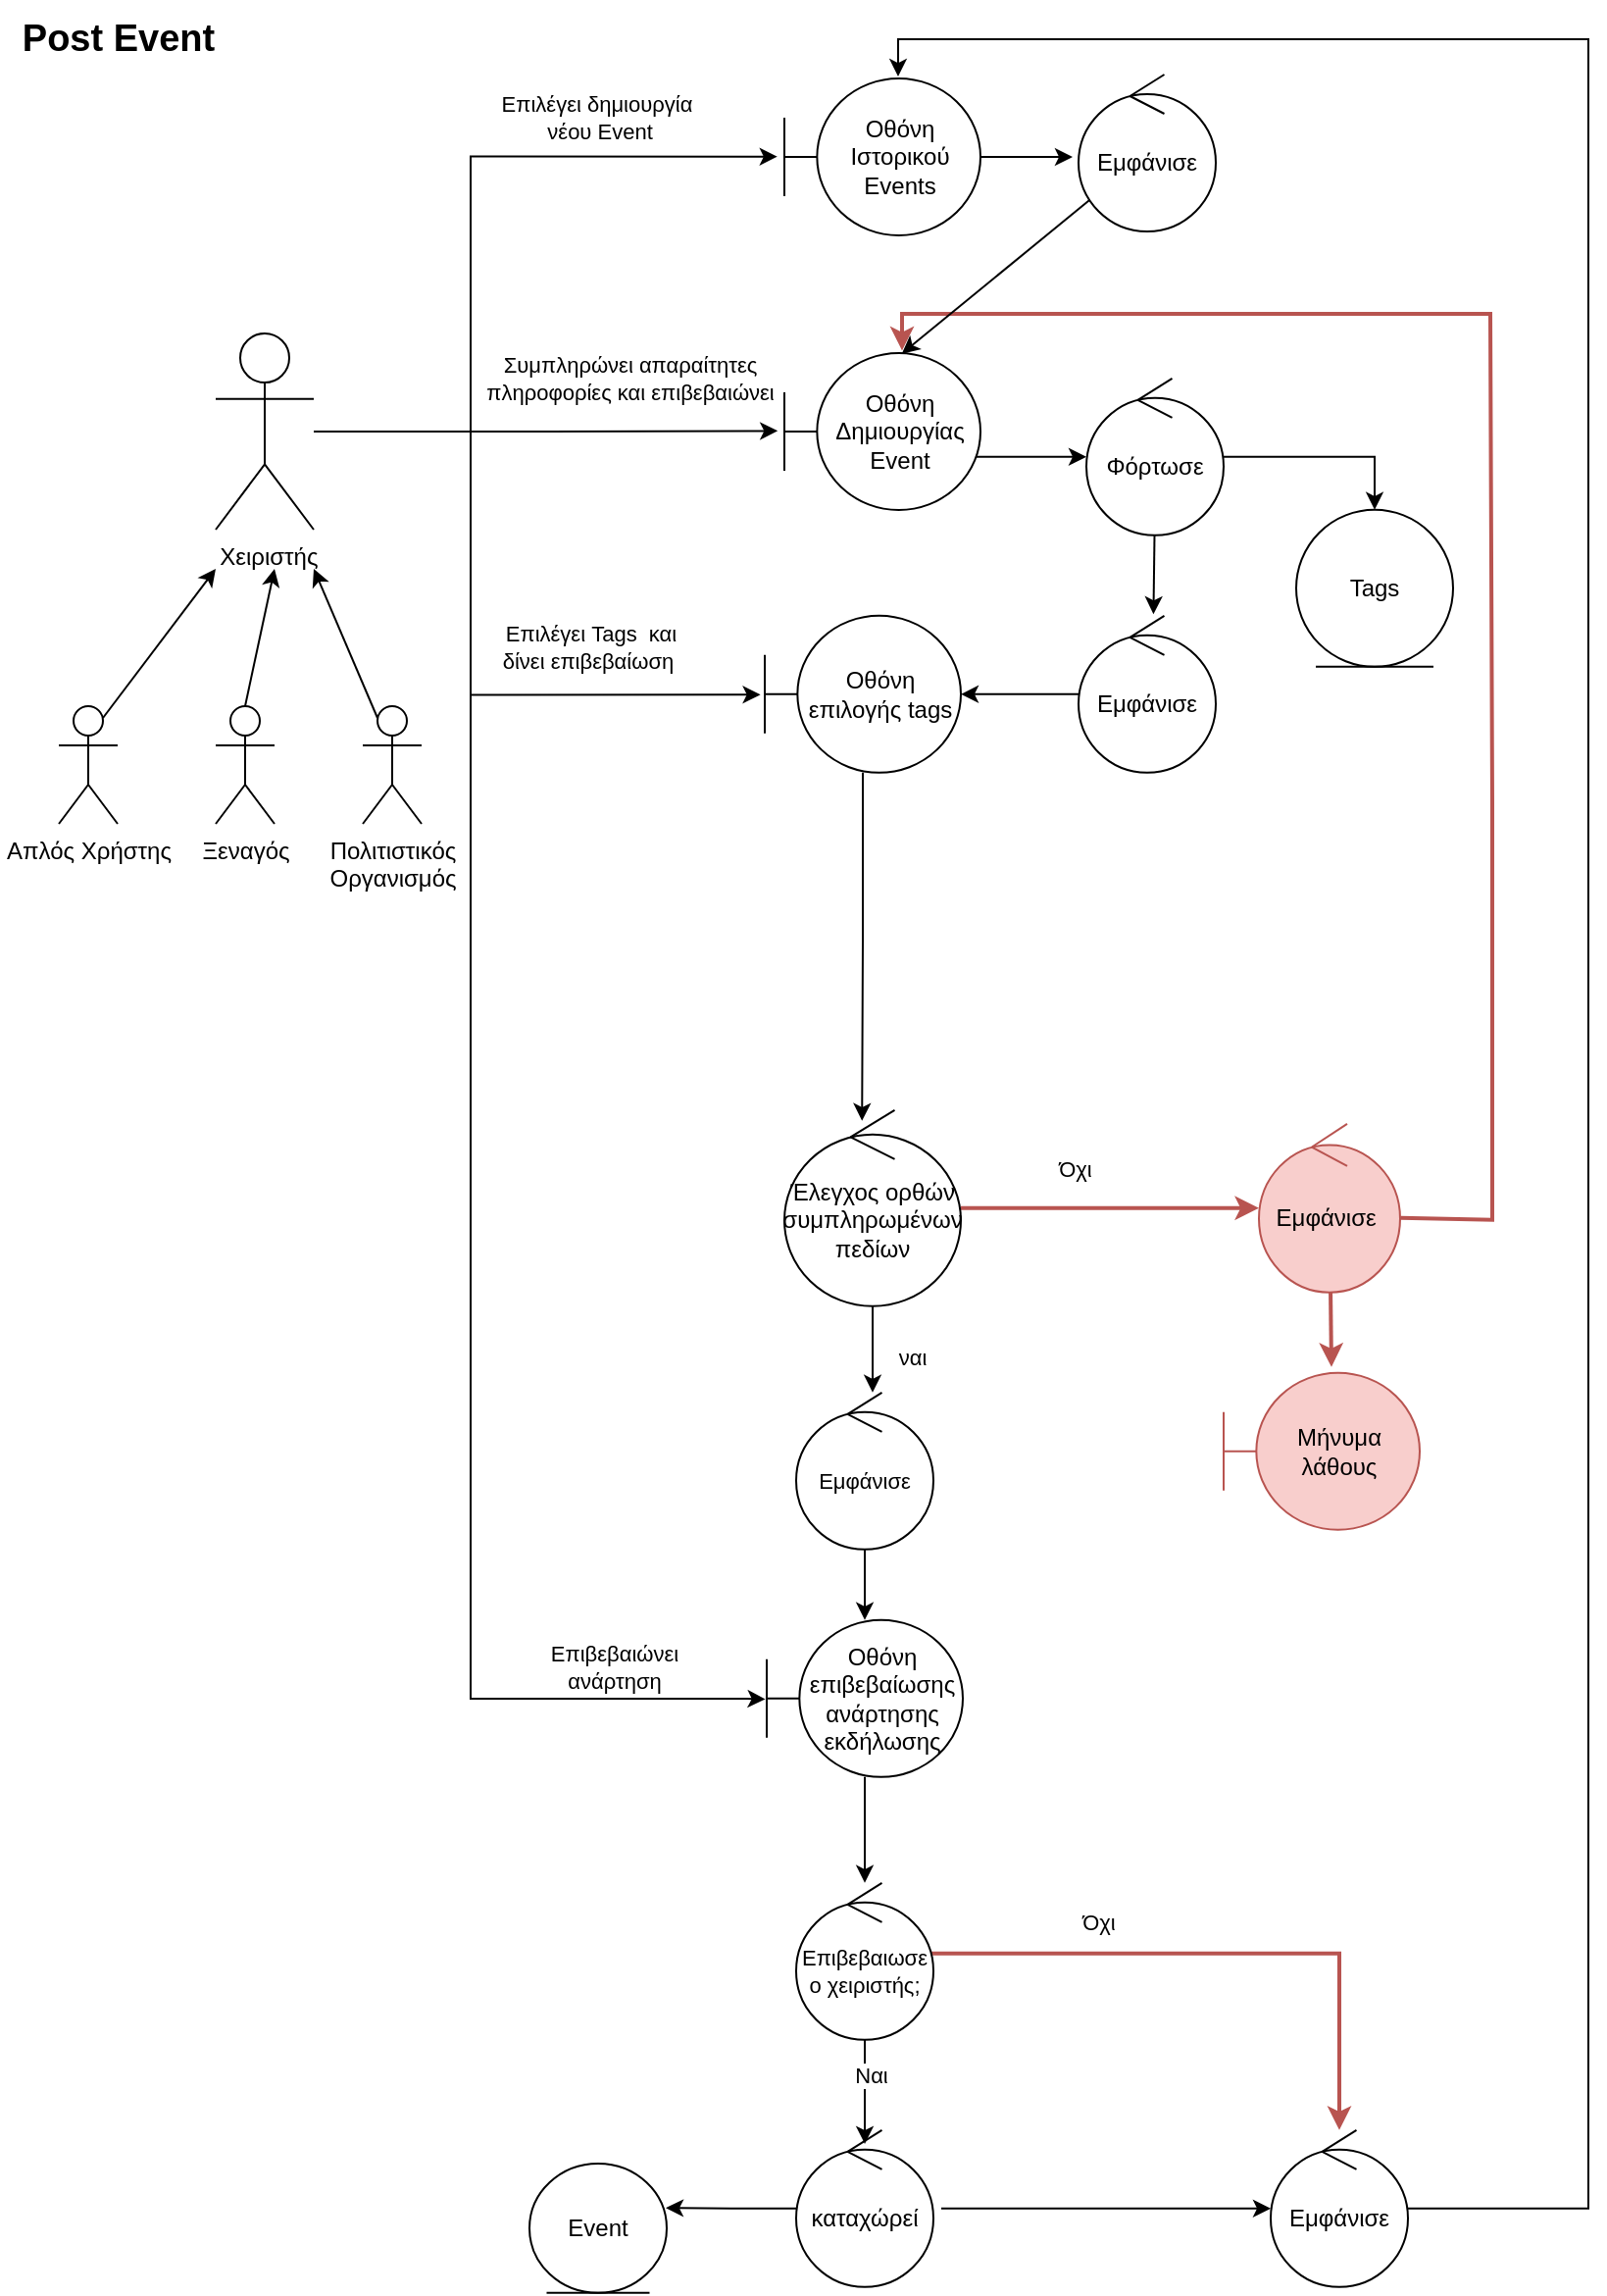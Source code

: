 <mxfile version="21.2.3" type="device" pages="2">
  <diagram name="Page-1" id="zapa7KV8a7RlVslvvhAN">
    <mxGraphModel dx="751" dy="806" grid="1" gridSize="10" guides="1" tooltips="1" connect="1" arrows="1" fold="1" page="1" pageScale="1" pageWidth="827" pageHeight="1169" math="0" shadow="0">
      <root>
        <mxCell id="0" />
        <mxCell id="1" parent="0" />
        <mxCell id="bD8-YBU_n-V9kNYaD_5w-16" style="edgeStyle=orthogonalEdgeStyle;rounded=0;orthogonalLoop=1;jettySize=auto;html=1;entryX=-0.034;entryY=0.496;entryDx=0;entryDy=0;entryPerimeter=0;" parent="1" source="bD8-YBU_n-V9kNYaD_5w-4" target="bD8-YBU_n-V9kNYaD_5w-15" edge="1">
          <mxGeometry relative="1" as="geometry">
            <mxPoint x="380" y="220" as="targetPoint" />
            <Array as="points" />
          </mxGeometry>
        </mxCell>
        <mxCell id="bD8-YBU_n-V9kNYaD_5w-17" value="Συμπληρώνει απαραίτητες &lt;br&gt;πληροφορίες και επιβεβαιώνει" style="edgeLabel;html=1;align=center;verticalAlign=middle;resizable=0;points=[];" parent="bD8-YBU_n-V9kNYaD_5w-16" vertex="1" connectable="0">
          <mxGeometry x="0.136" y="1" relative="1" as="geometry">
            <mxPoint x="27" y="-26" as="offset" />
          </mxGeometry>
        </mxCell>
        <mxCell id="24fiLjjId7h0BQo2Pq5F-14" style="edgeStyle=orthogonalEdgeStyle;rounded=0;orthogonalLoop=1;jettySize=auto;html=1;entryX=-0.036;entryY=0.498;entryDx=0;entryDy=0;entryPerimeter=0;" edge="1" parent="1" source="bD8-YBU_n-V9kNYaD_5w-4" target="24fiLjjId7h0BQo2Pq5F-13">
          <mxGeometry relative="1" as="geometry">
            <Array as="points">
              <mxPoint x="240" y="220" />
              <mxPoint x="240" y="80" />
            </Array>
          </mxGeometry>
        </mxCell>
        <mxCell id="24fiLjjId7h0BQo2Pq5F-17" value="Επιλέγει δημιουργία&lt;br&gt;&amp;nbsp;νέου Event" style="edgeLabel;html=1;align=center;verticalAlign=middle;resizable=0;points=[];" vertex="1" connectable="0" parent="24fiLjjId7h0BQo2Pq5F-14">
          <mxGeometry x="0.373" relative="1" as="geometry">
            <mxPoint x="25" y="-20" as="offset" />
          </mxGeometry>
        </mxCell>
        <mxCell id="24fiLjjId7h0BQo2Pq5F-15" style="edgeStyle=orthogonalEdgeStyle;rounded=0;orthogonalLoop=1;jettySize=auto;html=1;entryX=-0.022;entryY=0.503;entryDx=0;entryDy=0;entryPerimeter=0;" edge="1" parent="1" source="bD8-YBU_n-V9kNYaD_5w-4" target="bD8-YBU_n-V9kNYaD_5w-25">
          <mxGeometry relative="1" as="geometry">
            <Array as="points">
              <mxPoint x="240" y="220" />
              <mxPoint x="240" y="354" />
            </Array>
          </mxGeometry>
        </mxCell>
        <mxCell id="24fiLjjId7h0BQo2Pq5F-16" value="Επιλέγει Tags&amp;nbsp; και &lt;br&gt;δίνει επιβεβαίωση&amp;nbsp;" style="edgeLabel;html=1;align=center;verticalAlign=middle;resizable=0;points=[];" vertex="1" connectable="0" parent="24fiLjjId7h0BQo2Pq5F-15">
          <mxGeometry x="0.396" relative="1" as="geometry">
            <mxPoint x="22" y="-24" as="offset" />
          </mxGeometry>
        </mxCell>
        <mxCell id="24fiLjjId7h0BQo2Pq5F-21" style="edgeStyle=orthogonalEdgeStyle;rounded=0;orthogonalLoop=1;jettySize=auto;html=1;entryX=-0.007;entryY=0.504;entryDx=0;entryDy=0;entryPerimeter=0;" edge="1" parent="1" source="bD8-YBU_n-V9kNYaD_5w-4" target="bD8-YBU_n-V9kNYaD_5w-42">
          <mxGeometry relative="1" as="geometry">
            <mxPoint x="390" y="870" as="targetPoint" />
            <Array as="points">
              <mxPoint x="240" y="220" />
              <mxPoint x="240" y="866" />
              <mxPoint x="380" y="866" />
            </Array>
          </mxGeometry>
        </mxCell>
        <mxCell id="24fiLjjId7h0BQo2Pq5F-22" value="Επιβεβαιώνει&lt;br&gt;ανάρτηση" style="edgeLabel;html=1;align=center;verticalAlign=middle;resizable=0;points=[];" vertex="1" connectable="0" parent="24fiLjjId7h0BQo2Pq5F-21">
          <mxGeometry x="0.805" y="-3" relative="1" as="geometry">
            <mxPoint x="8" y="-19" as="offset" />
          </mxGeometry>
        </mxCell>
        <mxCell id="bD8-YBU_n-V9kNYaD_5w-4" value="&amp;nbsp;Χειριστής " style="shape=umlActor;verticalLabelPosition=bottom;verticalAlign=top;html=1;outlineConnect=0;" parent="1" vertex="1">
          <mxGeometry x="110" y="170" width="50" height="100" as="geometry" />
        </mxCell>
        <mxCell id="bD8-YBU_n-V9kNYaD_5w-11" style="rounded=0;orthogonalLoop=1;jettySize=auto;html=1;exitX=0.75;exitY=0.1;exitDx=0;exitDy=0;exitPerimeter=0;" parent="1" source="bD8-YBU_n-V9kNYaD_5w-8" edge="1">
          <mxGeometry relative="1" as="geometry">
            <mxPoint x="110" y="290" as="targetPoint" />
          </mxGeometry>
        </mxCell>
        <mxCell id="bD8-YBU_n-V9kNYaD_5w-8" value="Απλός Χρήστης" style="shape=umlActor;verticalLabelPosition=bottom;verticalAlign=top;html=1;outlineConnect=0;" parent="1" vertex="1">
          <mxGeometry x="30" y="360" width="30" height="60" as="geometry" />
        </mxCell>
        <mxCell id="bD8-YBU_n-V9kNYaD_5w-12" style="rounded=0;orthogonalLoop=1;jettySize=auto;html=1;exitX=0.5;exitY=0;exitDx=0;exitDy=0;exitPerimeter=0;" parent="1" source="bD8-YBU_n-V9kNYaD_5w-9" edge="1">
          <mxGeometry relative="1" as="geometry">
            <mxPoint x="140" y="290" as="targetPoint" />
            <mxPoint x="150" y="400" as="sourcePoint" />
          </mxGeometry>
        </mxCell>
        <mxCell id="bD8-YBU_n-V9kNYaD_5w-9" value="Ξεναγός" style="shape=umlActor;verticalLabelPosition=bottom;verticalAlign=top;html=1;outlineConnect=0;" parent="1" vertex="1">
          <mxGeometry x="110" y="360" width="30" height="60" as="geometry" />
        </mxCell>
        <mxCell id="bD8-YBU_n-V9kNYaD_5w-13" style="rounded=0;orthogonalLoop=1;jettySize=auto;html=1;exitX=0.25;exitY=0.1;exitDx=0;exitDy=0;exitPerimeter=0;" parent="1" source="bD8-YBU_n-V9kNYaD_5w-10" edge="1">
          <mxGeometry relative="1" as="geometry">
            <mxPoint x="160" y="290" as="targetPoint" />
          </mxGeometry>
        </mxCell>
        <mxCell id="bD8-YBU_n-V9kNYaD_5w-10" value="&lt;div&gt;Πολιτιστικός&lt;/div&gt;&lt;div&gt;Οργανισμός&lt;/div&gt;" style="shape=umlActor;verticalLabelPosition=bottom;verticalAlign=top;html=1;outlineConnect=0;" parent="1" vertex="1">
          <mxGeometry x="185" y="360" width="30" height="60" as="geometry" />
        </mxCell>
        <mxCell id="bD8-YBU_n-V9kNYaD_5w-20" style="rounded=0;orthogonalLoop=1;jettySize=auto;html=1;" parent="1" target="bD8-YBU_n-V9kNYaD_5w-19" edge="1">
          <mxGeometry relative="1" as="geometry">
            <mxPoint x="491" y="232.91" as="sourcePoint" />
          </mxGeometry>
        </mxCell>
        <mxCell id="bD8-YBU_n-V9kNYaD_5w-15" value="Οθόνη Δημιουργίας Event" style="shape=umlBoundary;whiteSpace=wrap;html=1;" parent="1" vertex="1">
          <mxGeometry x="400" y="180" width="100" height="80" as="geometry" />
        </mxCell>
        <mxCell id="bD8-YBU_n-V9kNYaD_5w-22" style="rounded=0;orthogonalLoop=1;jettySize=auto;html=1;entryX=0.546;entryY=-0.01;entryDx=0;entryDy=0;entryPerimeter=0;" parent="1" source="bD8-YBU_n-V9kNYaD_5w-19" target="bD8-YBU_n-V9kNYaD_5w-23" edge="1">
          <mxGeometry relative="1" as="geometry" />
        </mxCell>
        <mxCell id="EJSe9BqPJiRUVrL9kicL-1" style="edgeStyle=orthogonalEdgeStyle;rounded=0;orthogonalLoop=1;jettySize=auto;html=1;entryX=0.5;entryY=0;entryDx=0;entryDy=0;" parent="1" source="bD8-YBU_n-V9kNYaD_5w-19" target="bD8-YBU_n-V9kNYaD_5w-21" edge="1">
          <mxGeometry relative="1" as="geometry" />
        </mxCell>
        <mxCell id="bD8-YBU_n-V9kNYaD_5w-19" value="Φόρτωσε" style="ellipse;shape=umlControl;whiteSpace=wrap;html=1;" parent="1" vertex="1">
          <mxGeometry x="554" y="192.91" width="70" height="80" as="geometry" />
        </mxCell>
        <mxCell id="bD8-YBU_n-V9kNYaD_5w-21" value="Tags" style="ellipse;shape=umlEntity;whiteSpace=wrap;html=1;" parent="1" vertex="1">
          <mxGeometry x="661" y="259.91" width="80" height="80" as="geometry" />
        </mxCell>
        <mxCell id="bD8-YBU_n-V9kNYaD_5w-26" style="edgeStyle=none;shape=connector;rounded=0;orthogonalLoop=1;jettySize=auto;html=1;entryX=1;entryY=0.5;entryDx=0;entryDy=0;entryPerimeter=0;labelBackgroundColor=default;strokeColor=default;fontFamily=Helvetica;fontSize=11;fontColor=default;endArrow=classic;" parent="1" source="bD8-YBU_n-V9kNYaD_5w-23" target="bD8-YBU_n-V9kNYaD_5w-25" edge="1">
          <mxGeometry relative="1" as="geometry" />
        </mxCell>
        <mxCell id="bD8-YBU_n-V9kNYaD_5w-23" value="Εμφάνισε" style="ellipse;shape=umlControl;whiteSpace=wrap;html=1;" parent="1" vertex="1">
          <mxGeometry x="550" y="313.91" width="70" height="80" as="geometry" />
        </mxCell>
        <mxCell id="scwTmx69gwkTnfjNu9Hs-1" style="edgeStyle=orthogonalEdgeStyle;rounded=0;orthogonalLoop=1;jettySize=auto;html=1;entryX=0.44;entryY=0.055;entryDx=0;entryDy=0;entryPerimeter=0;" edge="1" parent="1" source="bD8-YBU_n-V9kNYaD_5w-25" target="bD8-YBU_n-V9kNYaD_5w-30">
          <mxGeometry relative="1" as="geometry" />
        </mxCell>
        <mxCell id="bD8-YBU_n-V9kNYaD_5w-25" value="Οθόνη επιλογής tags" style="shape=umlBoundary;whiteSpace=wrap;html=1;" parent="1" vertex="1">
          <mxGeometry x="390" y="313.91" width="100" height="80" as="geometry" />
        </mxCell>
        <mxCell id="bD8-YBU_n-V9kNYaD_5w-33" style="edgeStyle=none;shape=connector;rounded=0;orthogonalLoop=1;jettySize=auto;html=1;labelBackgroundColor=default;strokeColor=default;fontFamily=Helvetica;fontSize=11;fontColor=default;endArrow=classic;entryX=0.557;entryY=0;entryDx=0;entryDy=0;entryPerimeter=0;" parent="1" source="bD8-YBU_n-V9kNYaD_5w-30" target="bD8-YBU_n-V9kNYaD_5w-41" edge="1">
          <mxGeometry relative="1" as="geometry">
            <mxPoint x="679.609" y="751.009" as="targetPoint" />
          </mxGeometry>
        </mxCell>
        <mxCell id="bD8-YBU_n-V9kNYaD_5w-35" value="ναι" style="edgeLabel;html=1;align=center;verticalAlign=middle;resizable=0;points=[];fontSize=11;fontFamily=Helvetica;fontColor=default;" parent="bD8-YBU_n-V9kNYaD_5w-33" vertex="1" connectable="0">
          <mxGeometry x="-0.429" y="-1" relative="1" as="geometry">
            <mxPoint x="21" y="13" as="offset" />
          </mxGeometry>
        </mxCell>
        <mxCell id="cBhaB2CVJODFtWnFs59b-3" style="rounded=0;orthogonalLoop=1;jettySize=auto;html=1;strokeColor=#b85450;strokeWidth=2;fillColor=#f8cecc;" parent="1" source="bD8-YBU_n-V9kNYaD_5w-30" target="cBhaB2CVJODFtWnFs59b-2" edge="1">
          <mxGeometry relative="1" as="geometry" />
        </mxCell>
        <mxCell id="cBhaB2CVJODFtWnFs59b-4" value="Όχι" style="edgeLabel;html=1;align=center;verticalAlign=middle;resizable=0;points=[];fontSize=11;fontFamily=Helvetica;fontColor=default;" parent="cBhaB2CVJODFtWnFs59b-3" vertex="1" connectable="0">
          <mxGeometry x="-0.24" y="-2" relative="1" as="geometry">
            <mxPoint y="-22" as="offset" />
          </mxGeometry>
        </mxCell>
        <mxCell id="bD8-YBU_n-V9kNYaD_5w-30" value="Έλεγχος ορθών συμπληρωμένων πεδίων" style="ellipse;shape=umlControl;whiteSpace=wrap;html=1;" parent="1" vertex="1">
          <mxGeometry x="400" y="565.91" width="90" height="100" as="geometry" />
        </mxCell>
        <mxCell id="cBhaB2CVJODFtWnFs59b-8" style="edgeStyle=none;shape=connector;rounded=0;orthogonalLoop=1;jettySize=auto;html=1;entryX=0.5;entryY=0.15;entryDx=0;entryDy=0;entryPerimeter=0;labelBackgroundColor=default;strokeColor=#FF0000;fontFamily=Helvetica;fontSize=11;fontColor=default;endArrow=classic;strokeWidth=2;" parent="1" edge="1">
          <mxGeometry relative="1" as="geometry">
            <mxPoint x="646.025" y="499.984" as="sourcePoint" />
          </mxGeometry>
        </mxCell>
        <mxCell id="cBhaB2CVJODFtWnFs59b-9" value="&amp;nbsp;Όχι" style="edgeLabel;html=1;align=center;verticalAlign=middle;resizable=0;points=[];fontSize=11;fontFamily=Helvetica;fontColor=default;" parent="cBhaB2CVJODFtWnFs59b-8" vertex="1" connectable="0">
          <mxGeometry x="-0.342" y="2" relative="1" as="geometry">
            <mxPoint as="offset" />
          </mxGeometry>
        </mxCell>
        <mxCell id="bD8-YBU_n-V9kNYaD_5w-43" style="edgeStyle=none;shape=connector;rounded=0;orthogonalLoop=1;jettySize=auto;html=1;labelBackgroundColor=default;strokeColor=default;fontFamily=Helvetica;fontSize=11;fontColor=default;endArrow=classic;" parent="1" source="bD8-YBU_n-V9kNYaD_5w-41" target="bD8-YBU_n-V9kNYaD_5w-42" edge="1">
          <mxGeometry relative="1" as="geometry" />
        </mxCell>
        <mxCell id="bD8-YBU_n-V9kNYaD_5w-41" value="Εμφάνισε" style="ellipse;shape=umlControl;whiteSpace=wrap;html=1;fontFamily=Helvetica;fontSize=11;fontColor=default;" parent="1" vertex="1">
          <mxGeometry x="406" y="709.91" width="70" height="80" as="geometry" />
        </mxCell>
        <mxCell id="24fiLjjId7h0BQo2Pq5F-3" style="edgeStyle=orthogonalEdgeStyle;rounded=0;orthogonalLoop=1;jettySize=auto;html=1;" edge="1" parent="1" source="bD8-YBU_n-V9kNYaD_5w-42" target="cBhaB2CVJODFtWnFs59b-12">
          <mxGeometry relative="1" as="geometry" />
        </mxCell>
        <mxCell id="bD8-YBU_n-V9kNYaD_5w-42" value="Οθόνη επιβεβαίωσης ανάρτησης εκδήλωσης" style="shape=umlBoundary;whiteSpace=wrap;html=1;" parent="1" vertex="1">
          <mxGeometry x="391" y="825.91" width="100" height="80" as="geometry" />
        </mxCell>
        <mxCell id="bD8-YBU_n-V9kNYaD_5w-49" value="Event" style="ellipse;shape=umlEntity;whiteSpace=wrap;html=1;" parent="1" vertex="1">
          <mxGeometry x="270" y="1103" width="70" height="65.91" as="geometry" />
        </mxCell>
        <mxCell id="6KCDrQtkcGSO_mX3G12f-1" style="edgeStyle=orthogonalEdgeStyle;rounded=0;orthogonalLoop=1;jettySize=auto;html=1;entryX=0.993;entryY=0.343;entryDx=0;entryDy=0;entryPerimeter=0;" edge="1" parent="1" source="bD8-YBU_n-V9kNYaD_5w-51" target="bD8-YBU_n-V9kNYaD_5w-49">
          <mxGeometry relative="1" as="geometry" />
        </mxCell>
        <mxCell id="bD8-YBU_n-V9kNYaD_5w-51" value="καταχώρεί" style="ellipse;shape=umlControl;whiteSpace=wrap;html=1;" parent="1" vertex="1">
          <mxGeometry x="406" y="1085.91" width="70" height="80" as="geometry" />
        </mxCell>
        <mxCell id="24fiLjjId7h0BQo2Pq5F-26" style="edgeStyle=orthogonalEdgeStyle;rounded=0;orthogonalLoop=1;jettySize=auto;html=1;entryX=0.58;entryY=-0.012;entryDx=0;entryDy=0;entryPerimeter=0;" edge="1" parent="1" source="bD8-YBU_n-V9kNYaD_5w-54" target="24fiLjjId7h0BQo2Pq5F-13">
          <mxGeometry relative="1" as="geometry">
            <Array as="points">
              <mxPoint x="810" y="1126" />
              <mxPoint x="810" y="20" />
              <mxPoint x="458" y="20" />
            </Array>
          </mxGeometry>
        </mxCell>
        <mxCell id="bD8-YBU_n-V9kNYaD_5w-54" value="Εμφάνισε" style="ellipse;shape=umlControl;whiteSpace=wrap;html=1;" parent="1" vertex="1">
          <mxGeometry x="648.0" y="1085.91" width="70" height="80" as="geometry" />
        </mxCell>
        <mxCell id="cBhaB2CVJODFtWnFs59b-6" style="edgeStyle=none;shape=connector;rounded=0;orthogonalLoop=1;jettySize=auto;html=1;labelBackgroundColor=default;strokeColor=#b85450;fontFamily=Helvetica;fontSize=11;fontColor=default;endArrow=classic;strokeWidth=2;entryX=0.55;entryY=-0.037;entryDx=0;entryDy=0;entryPerimeter=0;fillColor=#f8cecc;" parent="1" source="cBhaB2CVJODFtWnFs59b-2" target="24fiLjjId7h0BQo2Pq5F-1" edge="1">
          <mxGeometry relative="1" as="geometry">
            <mxPoint x="770" y="735.91" as="targetPoint" />
          </mxGeometry>
        </mxCell>
        <mxCell id="cBhaB2CVJODFtWnFs59b-2" value="Εμφάνισε&amp;nbsp;" style="ellipse;shape=umlControl;whiteSpace=wrap;html=1;fillColor=#f8cecc;strokeColor=#b85450;" parent="1" vertex="1">
          <mxGeometry x="642" y="572.95" width="72" height="85.91" as="geometry" />
        </mxCell>
        <mxCell id="cBhaB2CVJODFtWnFs59b-14" style="edgeStyle=none;shape=connector;rounded=0;orthogonalLoop=1;jettySize=auto;html=1;entryX=0.5;entryY=0.088;entryDx=0;entryDy=0;entryPerimeter=0;labelBackgroundColor=default;strokeColor=default;fontFamily=Helvetica;fontSize=11;fontColor=default;endArrow=classic;" parent="1" source="cBhaB2CVJODFtWnFs59b-12" edge="1">
          <mxGeometry relative="1" as="geometry">
            <mxPoint x="441" y="1092.95" as="targetPoint" />
          </mxGeometry>
        </mxCell>
        <mxCell id="cBhaB2CVJODFtWnFs59b-15" value="Ναι" style="edgeLabel;html=1;align=center;verticalAlign=middle;resizable=0;points=[];fontSize=11;fontFamily=Helvetica;fontColor=default;" parent="cBhaB2CVJODFtWnFs59b-14" vertex="1" connectable="0">
          <mxGeometry x="-0.318" y="2" relative="1" as="geometry">
            <mxPoint x="1" as="offset" />
          </mxGeometry>
        </mxCell>
        <mxCell id="cBhaB2CVJODFtWnFs59b-16" style="edgeStyle=none;shape=connector;rounded=0;orthogonalLoop=1;jettySize=auto;html=1;labelBackgroundColor=default;strokeColor=#b85450;fontFamily=Helvetica;fontSize=11;fontColor=default;endArrow=classic;strokeWidth=2;fillColor=#f8cecc;" parent="1" target="bD8-YBU_n-V9kNYaD_5w-54" edge="1">
          <mxGeometry relative="1" as="geometry">
            <mxPoint x="816" y="1062.75" as="targetPoint" />
            <mxPoint x="467" y="995.91" as="sourcePoint" />
            <Array as="points">
              <mxPoint x="683" y="995.91" />
            </Array>
          </mxGeometry>
        </mxCell>
        <mxCell id="cBhaB2CVJODFtWnFs59b-17" value="Όχι" style="edgeLabel;html=1;align=center;verticalAlign=middle;resizable=0;points=[];fontSize=11;fontFamily=Helvetica;fontColor=default;" parent="cBhaB2CVJODFtWnFs59b-16" vertex="1" connectable="0">
          <mxGeometry x="-0.414" y="-1" relative="1" as="geometry">
            <mxPoint x="3" y="-17" as="offset" />
          </mxGeometry>
        </mxCell>
        <mxCell id="cBhaB2CVJODFtWnFs59b-12" value="Επιβεβαιωσε ο χειριστής;" style="ellipse;shape=umlControl;whiteSpace=wrap;html=1;fontFamily=Helvetica;fontSize=11;fontColor=default;" parent="1" vertex="1">
          <mxGeometry x="406" y="959.91" width="70" height="80" as="geometry" />
        </mxCell>
        <mxCell id="24fiLjjId7h0BQo2Pq5F-1" value="Μήνυμα λάθους" style="shape=umlBoundary;whiteSpace=wrap;html=1;fillColor=#f8cecc;strokeColor=#b85450;" vertex="1" parent="1">
          <mxGeometry x="624" y="699.89" width="100" height="80" as="geometry" />
        </mxCell>
        <mxCell id="24fiLjjId7h0BQo2Pq5F-2" style="edgeStyle=none;shape=connector;rounded=0;orthogonalLoop=1;jettySize=auto;html=1;labelBackgroundColor=default;strokeColor=#b85450;fontFamily=Helvetica;fontSize=11;fontColor=default;endArrow=classic;strokeWidth=2;exitX=1.003;exitY=0.558;exitDx=0;exitDy=0;exitPerimeter=0;entryX=0.6;entryY=-0.016;entryDx=0;entryDy=0;entryPerimeter=0;fillColor=#f8cecc;" edge="1" parent="1" source="cBhaB2CVJODFtWnFs59b-2" target="bD8-YBU_n-V9kNYaD_5w-15">
          <mxGeometry relative="1" as="geometry">
            <mxPoint x="777" y="539.91" as="sourcePoint" />
            <mxPoint x="440" y="169.91" as="targetPoint" />
            <Array as="points">
              <mxPoint x="761" y="621.91" />
              <mxPoint x="761" y="409.91" />
              <mxPoint x="760" y="160" />
              <mxPoint x="550" y="160" />
              <mxPoint x="460" y="160" />
            </Array>
          </mxGeometry>
        </mxCell>
        <mxCell id="24fiLjjId7h0BQo2Pq5F-9" style="edgeStyle=orthogonalEdgeStyle;rounded=0;orthogonalLoop=1;jettySize=auto;html=1;entryX=0;entryY=0.5;entryDx=0;entryDy=0;entryPerimeter=0;exitX=1.057;exitY=0.5;exitDx=0;exitDy=0;exitPerimeter=0;" edge="1" parent="1" source="bD8-YBU_n-V9kNYaD_5w-51" target="bD8-YBU_n-V9kNYaD_5w-54">
          <mxGeometry relative="1" as="geometry">
            <mxPoint x="589" y="1125.91" as="sourcePoint" />
          </mxGeometry>
        </mxCell>
        <mxCell id="24fiLjjId7h0BQo2Pq5F-19" style="edgeStyle=orthogonalEdgeStyle;rounded=0;orthogonalLoop=1;jettySize=auto;html=1;entryX=-0.043;entryY=0.525;entryDx=0;entryDy=0;entryPerimeter=0;" edge="1" parent="1" source="24fiLjjId7h0BQo2Pq5F-13" target="24fiLjjId7h0BQo2Pq5F-18">
          <mxGeometry relative="1" as="geometry" />
        </mxCell>
        <mxCell id="24fiLjjId7h0BQo2Pq5F-13" value="Οθόνη Ιστορικού Events" style="shape=umlBoundary;whiteSpace=wrap;html=1;" vertex="1" parent="1">
          <mxGeometry x="400" y="40" width="100" height="80" as="geometry" />
        </mxCell>
        <mxCell id="24fiLjjId7h0BQo2Pq5F-20" style="rounded=0;orthogonalLoop=1;jettySize=auto;html=1;entryX=0.599;entryY=0.004;entryDx=0;entryDy=0;entryPerimeter=0;strokeWidth=1;" edge="1" parent="1" source="24fiLjjId7h0BQo2Pq5F-18" target="bD8-YBU_n-V9kNYaD_5w-15">
          <mxGeometry relative="1" as="geometry" />
        </mxCell>
        <mxCell id="24fiLjjId7h0BQo2Pq5F-18" value="Εμφάνισε" style="ellipse;shape=umlControl;whiteSpace=wrap;html=1;" vertex="1" parent="1">
          <mxGeometry x="550" y="38" width="70" height="80" as="geometry" />
        </mxCell>
        <mxCell id="24fiLjjId7h0BQo2Pq5F-27" value="&lt;b&gt;&lt;font style=&quot;font-size: 19px;&quot;&gt;Post Event&lt;/font&gt;&lt;/b&gt;" style="text;html=1;align=center;verticalAlign=middle;resizable=0;points=[];autosize=1;strokeColor=none;fillColor=none;" vertex="1" parent="1">
          <mxGeometry width="120" height="40" as="geometry" />
        </mxCell>
      </root>
    </mxGraphModel>
  </diagram>
  <diagram id="7a3dP99Z9bEB40UbDX--" name="Page-2">
    <mxGraphModel dx="751" dy="806" grid="1" gridSize="10" guides="1" tooltips="1" connect="1" arrows="1" fold="1" page="1" pageScale="1" pageWidth="850" pageHeight="1100" math="0" shadow="0">
      <root>
        <mxCell id="0" />
        <mxCell id="1" parent="0" />
        <mxCell id="rW0NodvPI0-UB6yzDcpD-5" style="edgeStyle=orthogonalEdgeStyle;rounded=0;orthogonalLoop=1;jettySize=auto;html=1;entryX=-0.03;entryY=0.475;entryDx=0;entryDy=0;entryPerimeter=0;" edge="1" parent="1">
          <mxGeometry relative="1" as="geometry">
            <mxPoint x="131.61" y="280" as="sourcePoint" />
            <mxPoint x="320.61" y="120" as="targetPoint" />
            <Array as="points">
              <mxPoint x="171.61" y="280" />
              <mxPoint x="171.61" y="120" />
            </Array>
          </mxGeometry>
        </mxCell>
        <mxCell id="rW0NodvPI0-UB6yzDcpD-6" style="edgeStyle=orthogonalEdgeStyle;rounded=0;orthogonalLoop=1;jettySize=auto;html=1;entryX=-0.013;entryY=0.494;entryDx=0;entryDy=0;entryPerimeter=0;" edge="1" parent="1">
          <mxGeometry relative="1" as="geometry">
            <mxPoint x="130.61" y="280" as="sourcePoint" />
            <mxPoint x="321.36" y="249.52" as="targetPoint" />
            <Array as="points">
              <mxPoint x="171.61" y="280" />
              <mxPoint x="171.61" y="250" />
            </Array>
          </mxGeometry>
        </mxCell>
        <mxCell id="rW0NodvPI0-UB6yzDcpD-9" value="Συμπληρώνει &lt;br&gt;απαραίτητες πληροφορίες" style="edgeLabel;html=1;align=center;verticalAlign=middle;resizable=0;points=[];" vertex="1" connectable="0" parent="rW0NodvPI0-UB6yzDcpD-6">
          <mxGeometry x="0.264" y="-1" relative="1" as="geometry">
            <mxPoint x="13" y="14" as="offset" />
          </mxGeometry>
        </mxCell>
        <mxCell id="rW0NodvPI0-UB6yzDcpD-11" style="edgeStyle=orthogonalEdgeStyle;rounded=0;orthogonalLoop=1;jettySize=auto;html=1;entryX=-0.014;entryY=0.507;entryDx=0;entryDy=0;entryPerimeter=0;" edge="1" parent="1">
          <mxGeometry relative="1" as="geometry">
            <mxPoint x="130.61" y="280" as="sourcePoint" />
            <mxPoint x="321.26" y="470.56" as="targetPoint" />
            <Array as="points">
              <mxPoint x="171.61" y="280" />
              <mxPoint x="171.61" y="470" />
              <mxPoint x="321.61" y="470" />
            </Array>
          </mxGeometry>
        </mxCell>
        <mxCell id="rW0NodvPI0-UB6yzDcpD-12" value="Επιλέγει διαθέσιμα&lt;br style=&quot;border-color: var(--border-color); font-size: 12px;&quot;&gt;&lt;span style=&quot;font-size: 12px;&quot;&gt;&amp;nbsp;Tags&lt;/span&gt;" style="edgeLabel;html=1;align=center;verticalAlign=middle;resizable=0;points=[];" vertex="1" connectable="0" parent="rW0NodvPI0-UB6yzDcpD-11">
          <mxGeometry x="0.547" y="-2" relative="1" as="geometry">
            <mxPoint x="-7" y="-19" as="offset" />
          </mxGeometry>
        </mxCell>
        <mxCell id="Sj3-l9j2Qv-C6Wem7DR2-8" style="edgeStyle=orthogonalEdgeStyle;rounded=0;orthogonalLoop=1;jettySize=auto;html=1;entryX=-0.003;entryY=0.492;entryDx=0;entryDy=0;entryPerimeter=0;" edge="1" parent="1">
          <mxGeometry relative="1" as="geometry">
            <mxPoint x="130.61" y="280" as="sourcePoint" />
            <mxPoint x="325.36" y="1059.36" as="targetPoint" />
            <Array as="points">
              <mxPoint x="171.61" y="280" />
              <mxPoint x="171.61" y="1059" />
            </Array>
          </mxGeometry>
        </mxCell>
        <mxCell id="Sj3-l9j2Qv-C6Wem7DR2-9" value="Επιλέγει &lt;br&gt;Template" style="edgeLabel;html=1;align=center;verticalAlign=middle;resizable=0;points=[];" vertex="1" connectable="0" parent="Sj3-l9j2Qv-C6Wem7DR2-8">
          <mxGeometry x="0.846" y="-1" relative="1" as="geometry">
            <mxPoint x="10" y="-20" as="offset" />
          </mxGeometry>
        </mxCell>
        <mxCell id="Sj3-l9j2Qv-C6Wem7DR2-20" style="edgeStyle=orthogonalEdgeStyle;rounded=0;orthogonalLoop=1;jettySize=auto;html=1;entryX=0.005;entryY=0.506;entryDx=0;entryDy=0;entryPerimeter=0;" edge="1" parent="1">
          <mxGeometry relative="1" as="geometry">
            <mxPoint x="134.61" y="280.034" as="sourcePoint" />
            <mxPoint x="332.19" y="1170.48" as="targetPoint" />
            <Array as="points">
              <mxPoint x="172" y="280" />
              <mxPoint x="172" y="1171" />
            </Array>
          </mxGeometry>
        </mxCell>
        <mxCell id="Sj3-l9j2Qv-C6Wem7DR2-21" value="Συμπληρώνει κείμενο,&amp;nbsp;&lt;br&gt;αναρτά πολυμέσα &lt;br&gt;και επιβεβαιώνει την διαδικασία" style="edgeLabel;html=1;align=center;verticalAlign=middle;resizable=0;points=[];" vertex="1" connectable="0" parent="Sj3-l9j2Qv-C6Wem7DR2-20">
          <mxGeometry x="0.803" y="-1" relative="1" as="geometry">
            <mxPoint x="25" y="-21" as="offset" />
          </mxGeometry>
        </mxCell>
        <mxCell id="Sj3-l9j2Qv-C6Wem7DR2-31" style="edgeStyle=orthogonalEdgeStyle;rounded=0;orthogonalLoop=1;jettySize=auto;html=1;entryX=-0.004;entryY=0.522;entryDx=0;entryDy=0;entryPerimeter=0;" edge="1" parent="1" target="VnYjJchZp2fNX4UqdwjW-86">
          <mxGeometry relative="1" as="geometry">
            <mxPoint x="124.61" y="280" as="sourcePoint" />
            <mxPoint x="320.7" y="1481.04" as="targetPoint" />
            <Array as="points">
              <mxPoint x="172" y="280" />
              <mxPoint x="172" y="1482" />
            </Array>
          </mxGeometry>
        </mxCell>
        <mxCell id="Sj3-l9j2Qv-C6Wem7DR2-32" value="Επιλέγει" style="edgeLabel;html=1;align=center;verticalAlign=middle;resizable=0;points=[];" vertex="1" connectable="0" parent="Sj3-l9j2Qv-C6Wem7DR2-31">
          <mxGeometry x="0.862" y="-1" relative="1" as="geometry">
            <mxPoint x="13" y="-12" as="offset" />
          </mxGeometry>
        </mxCell>
        <mxCell id="VnYjJchZp2fNX4UqdwjW-14" value="" style="shape=umlActor;verticalLabelPosition=bottom;verticalAlign=top;html=1;outlineConnect=0;" vertex="1" parent="1">
          <mxGeometry x="82.61" y="230" width="50" height="100" as="geometry" />
        </mxCell>
        <mxCell id="Sj3-l9j2Qv-C6Wem7DR2-17" style="edgeStyle=orthogonalEdgeStyle;rounded=0;orthogonalLoop=1;jettySize=auto;html=1;" edge="1" parent="1" source="VnYjJchZp2fNX4UqdwjW-16" target="VnYjJchZp2fNX4UqdwjW-14">
          <mxGeometry relative="1" as="geometry">
            <Array as="points">
              <mxPoint x="72.61" y="225" />
              <mxPoint x="72.61" y="280" />
            </Array>
          </mxGeometry>
        </mxCell>
        <mxCell id="VnYjJchZp2fNX4UqdwjW-16" value="Ξεναγός" style="shape=umlActor;verticalLabelPosition=bottom;verticalAlign=top;html=1;outlineConnect=0;" vertex="1" parent="1">
          <mxGeometry x="22.61" y="200" width="30" height="49.5" as="geometry" />
        </mxCell>
        <mxCell id="Sj3-l9j2Qv-C6Wem7DR2-18" style="edgeStyle=orthogonalEdgeStyle;rounded=0;orthogonalLoop=1;jettySize=auto;html=1;" edge="1" parent="1" source="VnYjJchZp2fNX4UqdwjW-18" target="VnYjJchZp2fNX4UqdwjW-14">
          <mxGeometry relative="1" as="geometry">
            <Array as="points">
              <mxPoint x="72.61" y="335" />
              <mxPoint x="72.61" y="280" />
            </Array>
          </mxGeometry>
        </mxCell>
        <mxCell id="VnYjJchZp2fNX4UqdwjW-18" value="&lt;div&gt;Πολιτιστικός&lt;/div&gt;&lt;div&gt;Οργανισμός&lt;/div&gt;" style="shape=umlActor;verticalLabelPosition=bottom;verticalAlign=top;html=1;outlineConnect=0;" vertex="1" parent="1">
          <mxGeometry x="22.61" y="310" width="30" height="50" as="geometry" />
        </mxCell>
        <mxCell id="rW0NodvPI0-UB6yzDcpD-7" style="edgeStyle=orthogonalEdgeStyle;rounded=0;orthogonalLoop=1;jettySize=auto;html=1;entryX=-0.002;entryY=0.507;entryDx=0;entryDy=0;entryPerimeter=0;" edge="1" parent="1" source="VnYjJchZp2fNX4UqdwjW-20" target="VnYjJchZp2fNX4UqdwjW-23">
          <mxGeometry relative="1" as="geometry" />
        </mxCell>
        <mxCell id="VnYjJchZp2fNX4UqdwjW-20" value="Οθόνη Δημιουργίας εικονικής ξεναγήσης" style="shape=umlBoundary;whiteSpace=wrap;html=1;" vertex="1" parent="1">
          <mxGeometry x="323.66" y="210" width="100" height="80" as="geometry" />
        </mxCell>
        <mxCell id="VnYjJchZp2fNX4UqdwjW-21" style="rounded=0;orthogonalLoop=1;jettySize=auto;html=1;entryX=0;entryY=0.5;entryDx=0;entryDy=0;" edge="1" parent="1" source="VnYjJchZp2fNX4UqdwjW-23" target="VnYjJchZp2fNX4UqdwjW-24">
          <mxGeometry relative="1" as="geometry">
            <mxPoint x="571.66" y="294" as="targetPoint" />
          </mxGeometry>
        </mxCell>
        <mxCell id="rW0NodvPI0-UB6yzDcpD-14" style="edgeStyle=orthogonalEdgeStyle;rounded=0;orthogonalLoop=1;jettySize=auto;html=1;entryX=0.424;entryY=0.089;entryDx=0;entryDy=0;entryPerimeter=0;" edge="1" parent="1" source="VnYjJchZp2fNX4UqdwjW-23" target="VnYjJchZp2fNX4UqdwjW-26">
          <mxGeometry relative="1" as="geometry" />
        </mxCell>
        <mxCell id="VnYjJchZp2fNX4UqdwjW-23" value="Φόρτωσε" style="ellipse;shape=umlControl;whiteSpace=wrap;html=1;" vertex="1" parent="1">
          <mxGeometry x="473.66" y="210" width="70" height="80" as="geometry" />
        </mxCell>
        <mxCell id="VnYjJchZp2fNX4UqdwjW-24" value="Tags" style="ellipse;shape=umlEntity;whiteSpace=wrap;html=1;" vertex="1" parent="1">
          <mxGeometry x="588.81" y="219.5" width="69.28" height="61" as="geometry" />
        </mxCell>
        <mxCell id="VnYjJchZp2fNX4UqdwjW-25" style="edgeStyle=orthogonalEdgeStyle;rounded=0;orthogonalLoop=1;jettySize=auto;html=1;" edge="1" parent="1" source="VnYjJchZp2fNX4UqdwjW-26" target="VnYjJchZp2fNX4UqdwjW-28">
          <mxGeometry relative="1" as="geometry" />
        </mxCell>
        <mxCell id="VnYjJchZp2fNX4UqdwjW-26" value="Εμφάνισε" style="ellipse;shape=umlControl;whiteSpace=wrap;html=1;" vertex="1" parent="1">
          <mxGeometry x="478.66" y="430" width="70" height="80" as="geometry" />
        </mxCell>
        <mxCell id="i6v8ZcXv0K1cD3QodSbd-4" style="edgeStyle=orthogonalEdgeStyle;rounded=0;orthogonalLoop=1;jettySize=auto;html=1;entryX=0.378;entryY=0.1;entryDx=0;entryDy=0;entryPerimeter=0;" edge="1" parent="1" source="VnYjJchZp2fNX4UqdwjW-28" target="FwTAm6j0BXuWH0WXuKVa-4">
          <mxGeometry relative="1" as="geometry">
            <mxPoint x="373.697" y="549.99" as="targetPoint" />
          </mxGeometry>
        </mxCell>
        <mxCell id="VnYjJchZp2fNX4UqdwjW-28" value="Οθόνη επιλογής tags" style="shape=umlBoundary;whiteSpace=wrap;html=1;" vertex="1" parent="1">
          <mxGeometry x="323.66" y="430" width="100" height="80" as="geometry" />
        </mxCell>
        <mxCell id="VnYjJchZp2fNX4UqdwjW-29" style="edgeStyle=orthogonalEdgeStyle;rounded=0;orthogonalLoop=1;jettySize=auto;html=1;" edge="1" parent="1" source="VnYjJchZp2fNX4UqdwjW-30" target="VnYjJchZp2fNX4UqdwjW-81">
          <mxGeometry relative="1" as="geometry" />
        </mxCell>
        <mxCell id="VnYjJchZp2fNX4UqdwjW-30" value="Οθόνη επιλογής Templates" style="shape=umlBoundary;whiteSpace=wrap;html=1;" vertex="1" parent="1">
          <mxGeometry x="326.66" y="1020" width="100" height="80" as="geometry" />
        </mxCell>
        <mxCell id="VnYjJchZp2fNX4UqdwjW-31" style="edgeStyle=orthogonalEdgeStyle;rounded=0;orthogonalLoop=1;jettySize=auto;html=1;entryX=0.58;entryY=0.025;entryDx=0;entryDy=0;entryPerimeter=0;" edge="1" parent="1" source="VnYjJchZp2fNX4UqdwjW-32" target="VnYjJchZp2fNX4UqdwjW-30">
          <mxGeometry relative="1" as="geometry" />
        </mxCell>
        <mxCell id="VnYjJchZp2fNX4UqdwjW-32" value="Εμφάνισε" style="ellipse;shape=umlControl;whiteSpace=wrap;html=1;" vertex="1" parent="1">
          <mxGeometry x="349.7" y="920" width="70" height="80" as="geometry" />
        </mxCell>
        <mxCell id="Sj3-l9j2Qv-C6Wem7DR2-25" style="edgeStyle=orthogonalEdgeStyle;rounded=0;orthogonalLoop=1;jettySize=auto;html=1;entryX=-0.001;entryY=0.5;entryDx=0;entryDy=0;entryPerimeter=0;" edge="1" parent="1" source="VnYjJchZp2fNX4UqdwjW-48" target="VnYjJchZp2fNX4UqdwjW-59">
          <mxGeometry relative="1" as="geometry" />
        </mxCell>
        <mxCell id="Sj3-l9j2Qv-C6Wem7DR2-26" value="Οχι" style="edgeLabel;html=1;align=center;verticalAlign=middle;resizable=0;points=[];" vertex="1" connectable="0" parent="Sj3-l9j2Qv-C6Wem7DR2-25">
          <mxGeometry x="-0.152" relative="1" as="geometry">
            <mxPoint y="-10" as="offset" />
          </mxGeometry>
        </mxCell>
        <mxCell id="f7n6yNjuAvVl9SJuPKlu-3" style="rounded=0;orthogonalLoop=1;jettySize=auto;html=1;entryX=-0.025;entryY=0.386;entryDx=0;entryDy=0;entryPerimeter=0;" edge="1" parent="1" source="VnYjJchZp2fNX4UqdwjW-48" target="f7n6yNjuAvVl9SJuPKlu-1">
          <mxGeometry relative="1" as="geometry" />
        </mxCell>
        <mxCell id="VnYjJchZp2fNX4UqdwjW-48" value="Μέγεθος πολυμέσων επιτρεπτό ?" style="ellipse;shape=umlControl;whiteSpace=wrap;html=1;" vertex="1" parent="1">
          <mxGeometry x="500.0" y="1250" width="70" height="80" as="geometry" />
        </mxCell>
        <mxCell id="VnYjJchZp2fNX4UqdwjW-58" style="edgeStyle=orthogonalEdgeStyle;rounded=0;orthogonalLoop=1;jettySize=auto;html=1;entryX=1.008;entryY=0.511;entryDx=0;entryDy=0;entryPerimeter=0;fillColor=#f8cecc;strokeColor=#b85450;" edge="1" parent="1" source="VnYjJchZp2fNX4UqdwjW-59" target="pidRuyIrLAa__0Ykbe6G-2">
          <mxGeometry relative="1" as="geometry">
            <mxPoint x="698" y="1190.72" as="targetPoint" />
            <Array as="points">
              <mxPoint x="700" y="611" />
            </Array>
          </mxGeometry>
        </mxCell>
        <mxCell id="Sj3-l9j2Qv-C6Wem7DR2-27" style="rounded=0;orthogonalLoop=1;jettySize=auto;html=1;fillColor=#f8cecc;strokeColor=#b85450;" edge="1" parent="1" source="VnYjJchZp2fNX4UqdwjW-59" target="Sj3-l9j2Qv-C6Wem7DR2-19">
          <mxGeometry relative="1" as="geometry" />
        </mxCell>
        <mxCell id="VnYjJchZp2fNX4UqdwjW-59" value="Εμφάνισε&amp;nbsp;" style="ellipse;shape=umlControl;whiteSpace=wrap;html=1;fillColor=#f8cecc;strokeColor=#b85450;" vertex="1" parent="1">
          <mxGeometry x="660.73" y="1250" width="76" height="80" as="geometry" />
        </mxCell>
        <mxCell id="Sj3-l9j2Qv-C6Wem7DR2-38" style="edgeStyle=orthogonalEdgeStyle;rounded=0;orthogonalLoop=1;jettySize=auto;html=1;entryX=-0.024;entryY=0.5;entryDx=0;entryDy=0;entryPerimeter=0;" edge="1" parent="1" source="VnYjJchZp2fNX4UqdwjW-67" target="VnYjJchZp2fNX4UqdwjW-69">
          <mxGeometry relative="1" as="geometry" />
        </mxCell>
        <mxCell id="Sj3-l9j2Qv-C6Wem7DR2-41" value="Ναι" style="edgeLabel;html=1;align=center;verticalAlign=middle;resizable=0;points=[];" vertex="1" connectable="0" parent="Sj3-l9j2Qv-C6Wem7DR2-38">
          <mxGeometry x="0.601" y="-2" relative="1" as="geometry">
            <mxPoint x="-19" y="-12" as="offset" />
          </mxGeometry>
        </mxCell>
        <mxCell id="Sj3-l9j2Qv-C6Wem7DR2-44" style="edgeStyle=orthogonalEdgeStyle;rounded=0;orthogonalLoop=1;jettySize=auto;html=1;entryX=0.524;entryY=0.996;entryDx=0;entryDy=0;entryPerimeter=0;fillColor=#f8cecc;strokeColor=#b85450;" edge="1" parent="1" source="VnYjJchZp2fNX4UqdwjW-67" target="Sj3-l9j2Qv-C6Wem7DR2-42">
          <mxGeometry relative="1" as="geometry">
            <Array as="points">
              <mxPoint x="380" y="1780" />
              <mxPoint x="780" y="1780" />
            </Array>
          </mxGeometry>
        </mxCell>
        <mxCell id="Sj3-l9j2Qv-C6Wem7DR2-45" value="Οχι" style="edgeLabel;html=1;align=center;verticalAlign=middle;resizable=0;points=[];" vertex="1" connectable="0" parent="Sj3-l9j2Qv-C6Wem7DR2-44">
          <mxGeometry x="-0.85" y="1" relative="1" as="geometry">
            <mxPoint x="9" y="-29" as="offset" />
          </mxGeometry>
        </mxCell>
        <mxCell id="VnYjJchZp2fNX4UqdwjW-67" value="Επιβεβαιωσε ο χειριστής;" style="ellipse;shape=umlControl;whiteSpace=wrap;html=1;fontFamily=Helvetica;fontSize=11;fontColor=default;" vertex="1" parent="1">
          <mxGeometry x="344.7" y="1560" width="70" height="80" as="geometry" />
        </mxCell>
        <mxCell id="VnYjJchZp2fNX4UqdwjW-68" style="edgeStyle=orthogonalEdgeStyle;rounded=0;orthogonalLoop=1;jettySize=auto;html=1;" edge="1" parent="1" source="VnYjJchZp2fNX4UqdwjW-69" target="VnYjJchZp2fNX4UqdwjW-75">
          <mxGeometry relative="1" as="geometry" />
        </mxCell>
        <mxCell id="VnYjJchZp2fNX4UqdwjW-69" value="καταχώρησε" style="ellipse;shape=umlControl;whiteSpace=wrap;html=1;" vertex="1" parent="1">
          <mxGeometry x="471.66" y="1560" width="70" height="80" as="geometry" />
        </mxCell>
        <mxCell id="Sj3-l9j2Qv-C6Wem7DR2-43" style="edgeStyle=orthogonalEdgeStyle;rounded=0;orthogonalLoop=1;jettySize=auto;html=1;exitX=1.015;exitY=0.517;exitDx=0;exitDy=0;exitPerimeter=0;" edge="1" parent="1">
          <mxGeometry relative="1" as="geometry">
            <mxPoint x="542.71" y="1601.36" as="sourcePoint" />
            <mxPoint x="740" y="1601" as="targetPoint" />
            <Array as="points">
              <mxPoint x="642" y="1601" />
              <mxPoint x="745" y="1601" />
            </Array>
          </mxGeometry>
        </mxCell>
        <mxCell id="VnYjJchZp2fNX4UqdwjW-75" value="Εικονική ξενάγηση" style="ellipse;shape=umlEntity;whiteSpace=wrap;html=1;" vertex="1" parent="1">
          <mxGeometry x="466.66" y="1680" width="80" height="80" as="geometry" />
        </mxCell>
        <mxCell id="Sj3-l9j2Qv-C6Wem7DR2-10" style="edgeStyle=orthogonalEdgeStyle;rounded=0;orthogonalLoop=1;jettySize=auto;html=1;" edge="1" parent="1" source="VnYjJchZp2fNX4UqdwjW-81" target="Sj3-l9j2Qv-C6Wem7DR2-5">
          <mxGeometry relative="1" as="geometry">
            <Array as="points">
              <mxPoint x="582.61" y="1060" />
            </Array>
          </mxGeometry>
        </mxCell>
        <mxCell id="Sj3-l9j2Qv-C6Wem7DR2-12" style="edgeStyle=orthogonalEdgeStyle;rounded=0;orthogonalLoop=1;jettySize=auto;html=1;entryX=0.484;entryY=0.031;entryDx=0;entryDy=0;entryPerimeter=0;" edge="1" parent="1" source="VnYjJchZp2fNX4UqdwjW-81" target="Sj3-l9j2Qv-C6Wem7DR2-11">
          <mxGeometry relative="1" as="geometry">
            <mxPoint x="506.66" y="1130" as="targetPoint" />
          </mxGeometry>
        </mxCell>
        <mxCell id="VnYjJchZp2fNX4UqdwjW-81" value="εφάρμοσε" style="ellipse;shape=umlControl;whiteSpace=wrap;html=1;" vertex="1" parent="1">
          <mxGeometry x="471.66" y="1020" width="70" height="80" as="geometry" />
        </mxCell>
        <mxCell id="Sj3-l9j2Qv-C6Wem7DR2-37" style="edgeStyle=orthogonalEdgeStyle;rounded=0;orthogonalLoop=1;jettySize=auto;html=1;" edge="1" parent="1" source="VnYjJchZp2fNX4UqdwjW-86" target="VnYjJchZp2fNX4UqdwjW-67">
          <mxGeometry relative="1" as="geometry" />
        </mxCell>
        <mxCell id="VnYjJchZp2fNX4UqdwjW-86" value="Πεδίο επιβεβαίωσης ανάρτησης" style="shape=umlBoundary;whiteSpace=wrap;html=1;" vertex="1" parent="1">
          <mxGeometry x="329.7" y="1440" width="100" height="80" as="geometry" />
        </mxCell>
        <mxCell id="75kYliIMo5L1Hd-X6o-r-1" value="&lt;b&gt;&lt;font style=&quot;font-size: 19px;&quot;&gt;Post Virtual Tour&lt;/font&gt;&lt;/b&gt;" style="text;html=1;align=center;verticalAlign=middle;resizable=0;points=[];autosize=1;strokeColor=none;fillColor=none;" vertex="1" parent="1">
          <mxGeometry width="170" height="40" as="geometry" />
        </mxCell>
        <mxCell id="rW0NodvPI0-UB6yzDcpD-1" value="Επιλέγει δημιουργία&lt;br&gt;&amp;nbsp;νέας εικονικής &lt;br&gt;ξενάγησης" style="edgeLabel;html=1;align=center;verticalAlign=middle;resizable=0;points=[];" vertex="1" connectable="0" parent="1">
          <mxGeometry x="242.607" y="139.999" as="geometry" />
        </mxCell>
        <mxCell id="rW0NodvPI0-UB6yzDcpD-2" style="edgeStyle=orthogonalEdgeStyle;rounded=0;orthogonalLoop=1;jettySize=auto;html=1;entryX=-0.043;entryY=0.525;entryDx=0;entryDy=0;entryPerimeter=0;" edge="1" parent="1" source="rW0NodvPI0-UB6yzDcpD-3" target="rW0NodvPI0-UB6yzDcpD-4">
          <mxGeometry relative="1" as="geometry" />
        </mxCell>
        <mxCell id="rW0NodvPI0-UB6yzDcpD-3" value="Οθόνη Ιστορικού Events" style="shape=umlBoundary;whiteSpace=wrap;html=1;" vertex="1" parent="1">
          <mxGeometry x="324.61" y="82" width="100" height="80" as="geometry" />
        </mxCell>
        <mxCell id="rW0NodvPI0-UB6yzDcpD-8" style="rounded=0;orthogonalLoop=1;jettySize=auto;html=1;entryX=0.847;entryY=0.093;entryDx=0;entryDy=0;entryPerimeter=0;" edge="1" parent="1" source="rW0NodvPI0-UB6yzDcpD-4" target="VnYjJchZp2fNX4UqdwjW-20">
          <mxGeometry relative="1" as="geometry" />
        </mxCell>
        <mxCell id="rW0NodvPI0-UB6yzDcpD-4" value="Εμφάνισε" style="ellipse;shape=umlControl;whiteSpace=wrap;html=1;" vertex="1" parent="1">
          <mxGeometry x="474.61" y="80" width="70" height="80" as="geometry" />
        </mxCell>
        <mxCell id="FwTAm6j0BXuWH0WXuKVa-2" style="rounded=0;orthogonalLoop=1;jettySize=auto;html=1;strokeColor=#b85450;strokeWidth=2;fillColor=#f8cecc;" edge="1" parent="1" source="FwTAm6j0BXuWH0WXuKVa-4" target="FwTAm6j0BXuWH0WXuKVa-5">
          <mxGeometry relative="1" as="geometry" />
        </mxCell>
        <mxCell id="FwTAm6j0BXuWH0WXuKVa-3" value="Όχι" style="edgeLabel;html=1;align=center;verticalAlign=middle;resizable=0;points=[];fontSize=11;fontFamily=Helvetica;fontColor=default;" vertex="1" connectable="0" parent="FwTAm6j0BXuWH0WXuKVa-2">
          <mxGeometry x="-0.24" y="-2" relative="1" as="geometry">
            <mxPoint y="-22" as="offset" />
          </mxGeometry>
        </mxCell>
        <mxCell id="Sj3-l9j2Qv-C6Wem7DR2-4" style="edgeStyle=orthogonalEdgeStyle;rounded=0;orthogonalLoop=1;jettySize=auto;html=1;entryX=0.493;entryY=0.021;entryDx=0;entryDy=0;entryPerimeter=0;" edge="1" parent="1" source="FwTAm6j0BXuWH0WXuKVa-4" target="Sj3-l9j2Qv-C6Wem7DR2-3">
          <mxGeometry relative="1" as="geometry" />
        </mxCell>
        <mxCell id="FwTAm6j0BXuWH0WXuKVa-4" value="Έλεγχος ορθών συμπληρωμένων πεδίων" style="ellipse;shape=umlControl;whiteSpace=wrap;html=1;" vertex="1" parent="1">
          <mxGeometry x="339.7" y="680" width="90" height="100" as="geometry" />
        </mxCell>
        <mxCell id="pidRuyIrLAa__0Ykbe6G-3" style="edgeStyle=orthogonalEdgeStyle;rounded=0;orthogonalLoop=1;jettySize=auto;html=1;entryX=0.608;entryY=1.033;entryDx=0;entryDy=0;entryPerimeter=0;fillColor=#f8cecc;strokeColor=#b85450;" edge="1" parent="1" source="FwTAm6j0BXuWH0WXuKVa-5" target="pidRuyIrLAa__0Ykbe6G-2">
          <mxGeometry relative="1" as="geometry" />
        </mxCell>
        <mxCell id="FwTAm6j0BXuWH0WXuKVa-5" value="Εμφάνισε&amp;nbsp;" style="ellipse;shape=umlControl;whiteSpace=wrap;html=1;fillColor=#f8cecc;strokeColor=#b85450;" vertex="1" parent="1">
          <mxGeometry x="548.66" y="685" width="72.76" height="90" as="geometry" />
        </mxCell>
        <mxCell id="pidRuyIrLAa__0Ykbe6G-2" value="Μήνυμα λάθους" style="shape=umlBoundary;whiteSpace=wrap;html=1;fillColor=#f8cecc;strokeColor=#b85450;" vertex="1" parent="1">
          <mxGeometry x="524.84" y="570" width="100" height="80" as="geometry" />
        </mxCell>
        <mxCell id="Sj3-l9j2Qv-C6Wem7DR2-1" style="edgeStyle=orthogonalEdgeStyle;rounded=0;orthogonalLoop=1;jettySize=auto;html=1;curved=1;fillColor=#f8cecc;strokeColor=#b85450;strokeWidth=2;entryX=0.897;entryY=0.852;entryDx=0;entryDy=0;entryPerimeter=0;exitX=0.203;exitY=0.208;exitDx=0;exitDy=0;exitPerimeter=0;" edge="1" parent="1" source="FwTAm6j0BXuWH0WXuKVa-5" target="VnYjJchZp2fNX4UqdwjW-20">
          <mxGeometry relative="1" as="geometry">
            <mxPoint x="421.66" y="284" as="targetPoint" />
            <mxPoint x="478.9" y="606" as="sourcePoint" />
            <Array as="points">
              <mxPoint x="563.61" y="690" />
              <mxPoint x="471.61" y="690" />
              <mxPoint x="471.61" y="278" />
            </Array>
          </mxGeometry>
        </mxCell>
        <mxCell id="Sj3-l9j2Qv-C6Wem7DR2-6" style="edgeStyle=orthogonalEdgeStyle;rounded=0;orthogonalLoop=1;jettySize=auto;html=1;entryX=0;entryY=0.5;entryDx=0;entryDy=0;" edge="1" parent="1" source="Sj3-l9j2Qv-C6Wem7DR2-3" target="Sj3-l9j2Qv-C6Wem7DR2-5">
          <mxGeometry relative="1" as="geometry" />
        </mxCell>
        <mxCell id="Sj3-l9j2Qv-C6Wem7DR2-7" style="edgeStyle=orthogonalEdgeStyle;rounded=0;orthogonalLoop=1;jettySize=auto;html=1;entryX=0.549;entryY=-0.029;entryDx=0;entryDy=0;entryPerimeter=0;" edge="1" parent="1">
          <mxGeometry relative="1" as="geometry">
            <mxPoint x="383.7" y="890.0" as="sourcePoint" />
            <mxPoint x="387.13" y="917.68" as="targetPoint" />
          </mxGeometry>
        </mxCell>
        <mxCell id="Sj3-l9j2Qv-C6Wem7DR2-3" value="Φόρτωσε" style="ellipse;shape=umlControl;whiteSpace=wrap;html=1;" vertex="1" parent="1">
          <mxGeometry x="349.7" y="810.0" width="70" height="80" as="geometry" />
        </mxCell>
        <mxCell id="Sj3-l9j2Qv-C6Wem7DR2-5" value="Template" style="ellipse;shape=umlEntity;whiteSpace=wrap;html=1;" vertex="1" parent="1">
          <mxGeometry x="543.66" y="810" width="80" height="80" as="geometry" />
        </mxCell>
        <mxCell id="Sj3-l9j2Qv-C6Wem7DR2-22" style="edgeStyle=orthogonalEdgeStyle;rounded=0;orthogonalLoop=1;jettySize=auto;html=1;entryX=1.002;entryY=0.493;entryDx=0;entryDy=0;entryPerimeter=0;" edge="1" parent="1" source="Sj3-l9j2Qv-C6Wem7DR2-11" target="Sj3-l9j2Qv-C6Wem7DR2-19">
          <mxGeometry relative="1" as="geometry" />
        </mxCell>
        <mxCell id="Sj3-l9j2Qv-C6Wem7DR2-11" value="Εμφάνισε" style="ellipse;shape=umlControl;whiteSpace=wrap;html=1;" vertex="1" parent="1">
          <mxGeometry x="473.66" y="1130" width="70" height="80" as="geometry" />
        </mxCell>
        <mxCell id="Sj3-l9j2Qv-C6Wem7DR2-15" value="&lt;b&gt;Χειριστής&lt;/b&gt;" style="text;html=1;align=center;verticalAlign=middle;resizable=0;points=[];autosize=1;strokeColor=none;fillColor=none;" vertex="1" parent="1">
          <mxGeometry x="67.61" y="189.5" width="80" height="30" as="geometry" />
        </mxCell>
        <mxCell id="Sj3-l9j2Qv-C6Wem7DR2-28" style="edgeStyle=orthogonalEdgeStyle;rounded=0;orthogonalLoop=1;jettySize=auto;html=1;entryX=-0.042;entryY=0.552;entryDx=0;entryDy=0;entryPerimeter=0;" edge="1" parent="1" source="Sj3-l9j2Qv-C6Wem7DR2-19" target="VnYjJchZp2fNX4UqdwjW-48">
          <mxGeometry relative="1" as="geometry">
            <mxPoint x="431.35" y="1294.4" as="targetPoint" />
            <Array as="points">
              <mxPoint x="380" y="1294" />
            </Array>
          </mxGeometry>
        </mxCell>
        <mxCell id="Sj3-l9j2Qv-C6Wem7DR2-19" value="Οθόνη επεξεργασίας εικονικής ξενάγησης" style="shape=umlBoundary;whiteSpace=wrap;html=1;" vertex="1" parent="1">
          <mxGeometry x="329.69" y="1130" width="100" height="80" as="geometry" />
        </mxCell>
        <mxCell id="Sj3-l9j2Qv-C6Wem7DR2-36" style="edgeStyle=orthogonalEdgeStyle;rounded=0;orthogonalLoop=1;jettySize=auto;html=1;entryX=1.005;entryY=0.549;entryDx=0;entryDy=0;entryPerimeter=0;exitX=0.565;exitY=1.011;exitDx=0;exitDy=0;exitPerimeter=0;" edge="1" parent="1" source="Sj3-l9j2Qv-C6Wem7DR2-11" target="VnYjJchZp2fNX4UqdwjW-86">
          <mxGeometry relative="1" as="geometry">
            <mxPoint x="535" y="1440" as="sourcePoint" />
            <Array as="points">
              <mxPoint x="470" y="1211" />
              <mxPoint x="470" y="1484" />
            </Array>
          </mxGeometry>
        </mxCell>
        <mxCell id="Sj3-l9j2Qv-C6Wem7DR2-46" style="edgeStyle=orthogonalEdgeStyle;rounded=0;orthogonalLoop=1;jettySize=auto;html=1;entryX=0.572;entryY=-0.016;entryDx=0;entryDy=0;entryPerimeter=0;" edge="1" parent="1" source="Sj3-l9j2Qv-C6Wem7DR2-42" target="rW0NodvPI0-UB6yzDcpD-3">
          <mxGeometry relative="1" as="geometry">
            <Array as="points">
              <mxPoint x="778" y="40" />
              <mxPoint x="382" y="40" />
            </Array>
          </mxGeometry>
        </mxCell>
        <mxCell id="Sj3-l9j2Qv-C6Wem7DR2-42" value="Εμφάνισε" style="ellipse;shape=umlControl;whiteSpace=wrap;html=1;" vertex="1" parent="1">
          <mxGeometry x="743" y="1560" width="70" height="80" as="geometry" />
        </mxCell>
        <mxCell id="f7n6yNjuAvVl9SJuPKlu-4" style="edgeStyle=orthogonalEdgeStyle;rounded=0;orthogonalLoop=1;jettySize=auto;html=1;entryX=0.5;entryY=0;entryDx=0;entryDy=0;" edge="1" parent="1" source="f7n6yNjuAvVl9SJuPKlu-1" target="f7n6yNjuAvVl9SJuPKlu-2">
          <mxGeometry relative="1" as="geometry" />
        </mxCell>
        <mxCell id="f7n6yNjuAvVl9SJuPKlu-1" value="αποθήκευσε" style="ellipse;shape=umlControl;whiteSpace=wrap;html=1;" vertex="1" parent="1">
          <mxGeometry x="658.09" y="1360" width="70" height="80" as="geometry" />
        </mxCell>
        <mxCell id="f7n6yNjuAvVl9SJuPKlu-2" value="Πολυμέσα/Αρχεία" style="ellipse;shape=umlEntity;whiteSpace=wrap;html=1;" vertex="1" parent="1">
          <mxGeometry x="653.09" y="1470" width="80" height="80" as="geometry" />
        </mxCell>
        <mxCell id="f7n6yNjuAvVl9SJuPKlu-5" value="Ναι" style="edgeLabel;html=1;align=center;verticalAlign=middle;resizable=0;points=[];" vertex="1" connectable="0" parent="1">
          <mxGeometry x="459.911" y="1610" as="geometry">
            <mxPoint x="162" y="-268" as="offset" />
          </mxGeometry>
        </mxCell>
      </root>
    </mxGraphModel>
  </diagram>
</mxfile>
